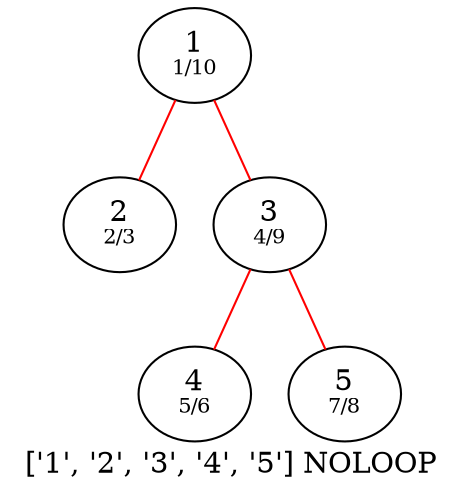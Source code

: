 digraph g {
label ="['1', '2', '3', '4', '5'] NOLOOP"
1 [label = <1<BR /><FONT POINT-SIZE="10">1/10</FONT>>]
2 [label = <2<BR /><FONT POINT-SIZE="10">2/3</FONT>>]
3 [label = <3<BR /><FONT POINT-SIZE="10">4/9</FONT>>]
4 [label = <4<BR /><FONT POINT-SIZE="10">5/6</FONT>>]
5 [label = <5<BR /><FONT POINT-SIZE="10">7/8</FONT>>]
	edge [dir=none,color=red]
		1->2
		1->3
		3->4
		3->5
}
